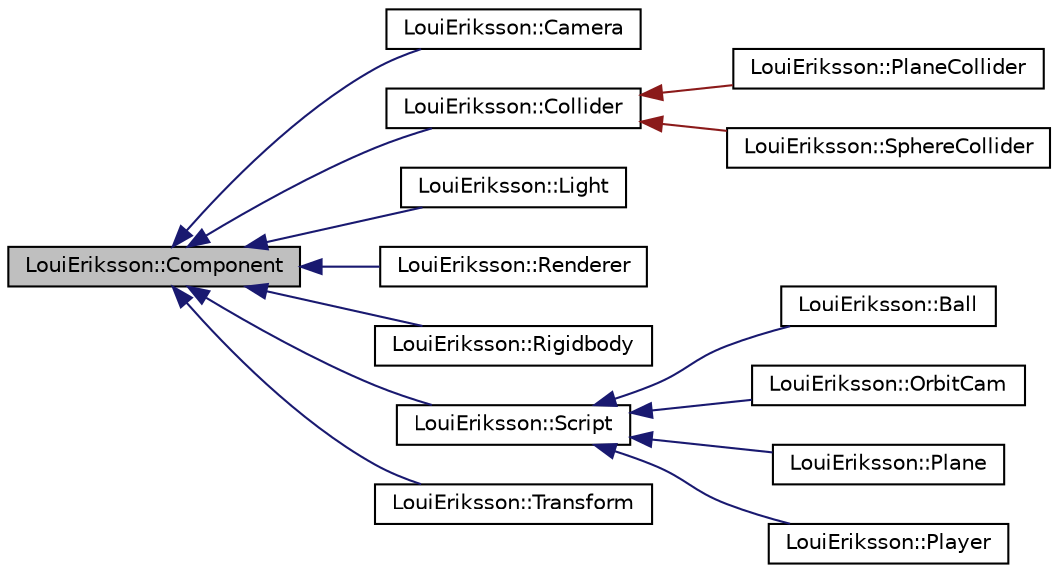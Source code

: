 digraph "LouiEriksson::Component"
{
 // LATEX_PDF_SIZE
  edge [fontname="Helvetica",fontsize="10",labelfontname="Helvetica",labelfontsize="10"];
  node [fontname="Helvetica",fontsize="10",shape=record];
  rankdir="LR";
  Node1 [label="LouiEriksson::Component",height=0.2,width=0.4,color="black", fillcolor="grey75", style="filled", fontcolor="black",tooltip="Represents a Component which can be attached to a GameObject."];
  Node1 -> Node2 [dir="back",color="midnightblue",fontsize="10",style="solid",fontname="Helvetica"];
  Node2 [label="LouiEriksson::Camera",height=0.2,width=0.4,color="black", fillcolor="white", style="filled",URL="$class_loui_eriksson_1_1_camera.html",tooltip="Camera class for 3D rendering of a scene from a perspective."];
  Node1 -> Node3 [dir="back",color="midnightblue",fontsize="10",style="solid",fontname="Helvetica"];
  Node3 [label="LouiEriksson::Collider",height=0.2,width=0.4,color="black", fillcolor="white", style="filled",URL="$class_loui_eriksson_1_1_collider.html",tooltip=" "];
  Node3 -> Node4 [dir="back",color="firebrick4",fontsize="10",style="solid",fontname="Helvetica"];
  Node4 [label="LouiEriksson::PlaneCollider",height=0.2,width=0.4,color="black", fillcolor="white", style="filled",URL="$class_loui_eriksson_1_1_plane_collider.html",tooltip=" "];
  Node3 -> Node5 [dir="back",color="firebrick4",fontsize="10",style="solid",fontname="Helvetica"];
  Node5 [label="LouiEriksson::SphereCollider",height=0.2,width=0.4,color="black", fillcolor="white", style="filled",URL="$class_loui_eriksson_1_1_sphere_collider.html",tooltip=" "];
  Node1 -> Node6 [dir="back",color="midnightblue",fontsize="10",style="solid",fontname="Helvetica"];
  Node6 [label="LouiEriksson::Light",height=0.2,width=0.4,color="black", fillcolor="white", style="filled",URL="$class_loui_eriksson_1_1_light.html",tooltip=" "];
  Node1 -> Node7 [dir="back",color="midnightblue",fontsize="10",style="solid",fontname="Helvetica"];
  Node7 [label="LouiEriksson::Renderer",height=0.2,width=0.4,color="black", fillcolor="white", style="filled",URL="$class_loui_eriksson_1_1_renderer.html",tooltip=" "];
  Node1 -> Node8 [dir="back",color="midnightblue",fontsize="10",style="solid",fontname="Helvetica"];
  Node8 [label="LouiEriksson::Rigidbody",height=0.2,width=0.4,color="black", fillcolor="white", style="filled",URL="$class_loui_eriksson_1_1_rigidbody.html",tooltip="Rigidbody Component implementing Rigidbody dynamics and Collision response behaviour."];
  Node1 -> Node9 [dir="back",color="midnightblue",fontsize="10",style="solid",fontname="Helvetica"];
  Node9 [label="LouiEriksson::Script",height=0.2,width=0.4,color="black", fillcolor="white", style="filled",URL="$class_loui_eriksson_1_1_script.html",tooltip="Base class to be inherited by scriptable types."];
  Node9 -> Node10 [dir="back",color="midnightblue",fontsize="10",style="solid",fontname="Helvetica"];
  Node10 [label="LouiEriksson::Ball",height=0.2,width=0.4,color="black", fillcolor="white", style="filled",URL="$class_loui_eriksson_1_1_ball.html",tooltip="Ball object with Rigidbody physics."];
  Node9 -> Node11 [dir="back",color="midnightblue",fontsize="10",style="solid",fontname="Helvetica"];
  Node11 [label="LouiEriksson::OrbitCam",height=0.2,width=0.4,color="black", fillcolor="white", style="filled",URL="$class_loui_eriksson_1_1_orbit_cam.html",tooltip="Camera that orbits a target."];
  Node9 -> Node12 [dir="back",color="midnightblue",fontsize="10",style="solid",fontname="Helvetica"];
  Node12 [label="LouiEriksson::Plane",height=0.2,width=0.4,color="black", fillcolor="white", style="filled",URL="$class_loui_eriksson_1_1_plane.html",tooltip="A Plane with Collision."];
  Node9 -> Node13 [dir="back",color="midnightblue",fontsize="10",style="solid",fontname="Helvetica"];
  Node13 [label="LouiEriksson::Player",height=0.2,width=0.4,color="black", fillcolor="white", style="filled",URL="$class_loui_eriksson_1_1_player.html",tooltip=" "];
  Node1 -> Node14 [dir="back",color="midnightblue",fontsize="10",style="solid",fontname="Helvetica"];
  Node14 [label="LouiEriksson::Transform",height=0.2,width=0.4,color="black", fillcolor="white", style="filled",URL="$struct_loui_eriksson_1_1_transform.html",tooltip="Component representing a Transform."];
}

